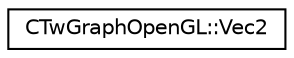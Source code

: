 digraph "Graphical Class Hierarchy"
{
  edge [fontname="Helvetica",fontsize="10",labelfontname="Helvetica",labelfontsize="10"];
  node [fontname="Helvetica",fontsize="10",shape=record];
  rankdir="LR";
  Node1 [label="CTwGraphOpenGL::Vec2",height=0.2,width=0.4,color="black", fillcolor="white", style="filled",URL="$struct_c_tw_graph_open_g_l_1_1_vec2.html"];
}
